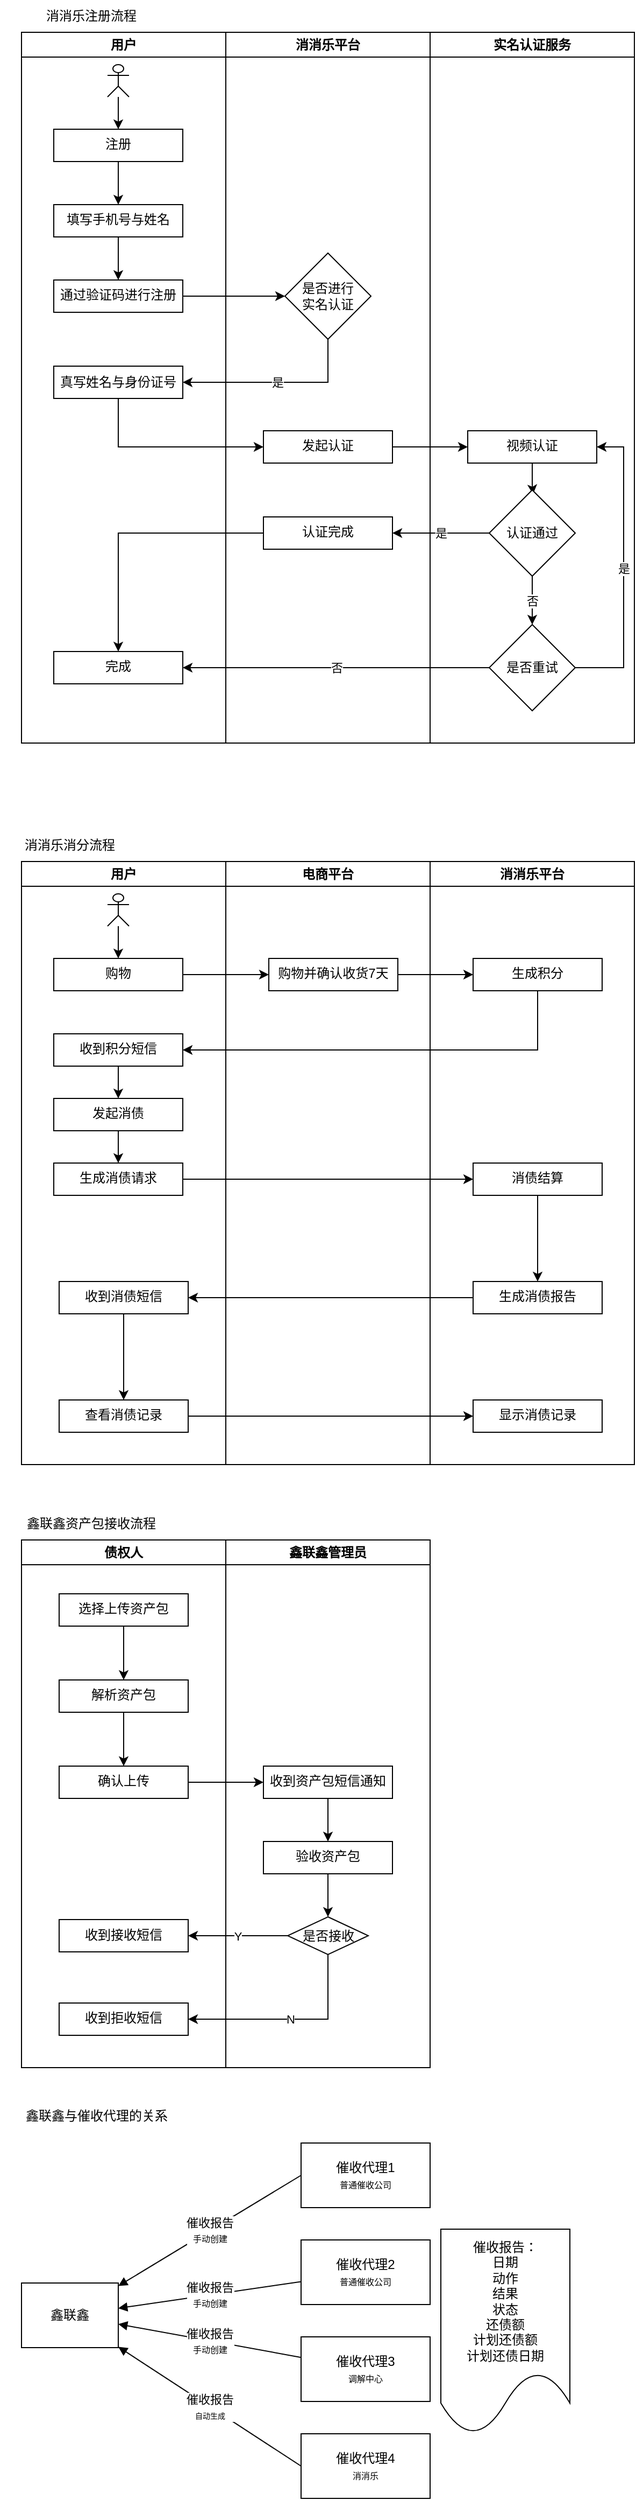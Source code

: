 <mxfile version="22.1.4" type="github">
  <diagram name="第 1 页" id="IrOaD0ugSm4VNV1ufrcn">
    <mxGraphModel dx="719" dy="506" grid="1" gridSize="10" guides="1" tooltips="1" connect="1" arrows="1" fold="1" page="1" pageScale="1" pageWidth="827" pageHeight="1169" math="0" shadow="0">
      <root>
        <mxCell id="0" />
        <mxCell id="1" parent="0" />
        <mxCell id="AjmC-OGkHX0ekNedTrzZ-1" value="用户" style="swimlane;whiteSpace=wrap;html=1;" vertex="1" parent="1">
          <mxGeometry x="20" y="40" width="190" height="660" as="geometry" />
        </mxCell>
        <mxCell id="AjmC-OGkHX0ekNedTrzZ-6" value="" style="edgeStyle=orthogonalEdgeStyle;rounded=0;orthogonalLoop=1;jettySize=auto;html=1;" edge="1" parent="AjmC-OGkHX0ekNedTrzZ-1" source="AjmC-OGkHX0ekNedTrzZ-4" target="AjmC-OGkHX0ekNedTrzZ-5">
          <mxGeometry relative="1" as="geometry" />
        </mxCell>
        <mxCell id="AjmC-OGkHX0ekNedTrzZ-4" value="" style="shape=umlActor;verticalLabelPosition=bottom;verticalAlign=top;html=1;outlineConnect=0;" vertex="1" parent="AjmC-OGkHX0ekNedTrzZ-1">
          <mxGeometry x="80" y="30" width="20" height="30" as="geometry" />
        </mxCell>
        <mxCell id="AjmC-OGkHX0ekNedTrzZ-41" style="edgeStyle=orthogonalEdgeStyle;rounded=0;orthogonalLoop=1;jettySize=auto;html=1;exitX=0.5;exitY=1;exitDx=0;exitDy=0;" edge="1" parent="AjmC-OGkHX0ekNedTrzZ-1" source="AjmC-OGkHX0ekNedTrzZ-5" target="AjmC-OGkHX0ekNedTrzZ-10">
          <mxGeometry relative="1" as="geometry" />
        </mxCell>
        <mxCell id="AjmC-OGkHX0ekNedTrzZ-5" value="注册" style="whiteSpace=wrap;html=1;verticalAlign=top;" vertex="1" parent="AjmC-OGkHX0ekNedTrzZ-1">
          <mxGeometry x="30" y="90" width="120" height="30" as="geometry" />
        </mxCell>
        <mxCell id="AjmC-OGkHX0ekNedTrzZ-42" style="edgeStyle=orthogonalEdgeStyle;rounded=0;orthogonalLoop=1;jettySize=auto;html=1;exitX=0.5;exitY=1;exitDx=0;exitDy=0;entryX=0.5;entryY=0;entryDx=0;entryDy=0;" edge="1" parent="AjmC-OGkHX0ekNedTrzZ-1" source="AjmC-OGkHX0ekNedTrzZ-10" target="AjmC-OGkHX0ekNedTrzZ-14">
          <mxGeometry relative="1" as="geometry" />
        </mxCell>
        <mxCell id="AjmC-OGkHX0ekNedTrzZ-10" value="填写手机号与姓名" style="whiteSpace=wrap;html=1;verticalAlign=top;" vertex="1" parent="AjmC-OGkHX0ekNedTrzZ-1">
          <mxGeometry x="30" y="160" width="120" height="30" as="geometry" />
        </mxCell>
        <mxCell id="AjmC-OGkHX0ekNedTrzZ-14" value="通过验证码进行注册" style="whiteSpace=wrap;html=1;verticalAlign=top;" vertex="1" parent="AjmC-OGkHX0ekNedTrzZ-1">
          <mxGeometry x="30" y="230" width="120" height="30" as="geometry" />
        </mxCell>
        <mxCell id="AjmC-OGkHX0ekNedTrzZ-18" value="真写姓名与身份证号" style="rounded=0;whiteSpace=wrap;html=1;" vertex="1" parent="AjmC-OGkHX0ekNedTrzZ-1">
          <mxGeometry x="30" y="310" width="120" height="30" as="geometry" />
        </mxCell>
        <mxCell id="AjmC-OGkHX0ekNedTrzZ-33" value="完成" style="whiteSpace=wrap;html=1;verticalAlign=top;" vertex="1" parent="AjmC-OGkHX0ekNedTrzZ-1">
          <mxGeometry x="30" y="575" width="120" height="30" as="geometry" />
        </mxCell>
        <mxCell id="AjmC-OGkHX0ekNedTrzZ-2" value="消消乐注册流程" style="text;html=1;strokeColor=none;fillColor=none;align=center;verticalAlign=middle;whiteSpace=wrap;rounded=0;" vertex="1" parent="1">
          <mxGeometry x="20" y="10" width="130" height="30" as="geometry" />
        </mxCell>
        <mxCell id="AjmC-OGkHX0ekNedTrzZ-3" value="消消乐平台" style="swimlane;whiteSpace=wrap;html=1;" vertex="1" parent="1">
          <mxGeometry x="210" y="40" width="190" height="660" as="geometry" />
        </mxCell>
        <mxCell id="AjmC-OGkHX0ekNedTrzZ-12" value="是否进行&lt;br&gt;实名认证" style="rhombus;whiteSpace=wrap;html=1;" vertex="1" parent="AjmC-OGkHX0ekNedTrzZ-3">
          <mxGeometry x="55" y="205" width="80" height="80" as="geometry" />
        </mxCell>
        <mxCell id="AjmC-OGkHX0ekNedTrzZ-22" value="发起认证" style="whiteSpace=wrap;html=1;verticalAlign=top;" vertex="1" parent="AjmC-OGkHX0ekNedTrzZ-3">
          <mxGeometry x="35" y="370" width="120" height="30" as="geometry" />
        </mxCell>
        <mxCell id="AjmC-OGkHX0ekNedTrzZ-30" value="认证完成" style="whiteSpace=wrap;html=1;verticalAlign=top;" vertex="1" parent="AjmC-OGkHX0ekNedTrzZ-3">
          <mxGeometry x="35" y="450" width="120" height="30" as="geometry" />
        </mxCell>
        <mxCell id="AjmC-OGkHX0ekNedTrzZ-8" value="实名认证服务" style="swimlane;whiteSpace=wrap;html=1;" vertex="1" parent="1">
          <mxGeometry x="400" y="40" width="190" height="660" as="geometry" />
        </mxCell>
        <mxCell id="AjmC-OGkHX0ekNedTrzZ-27" value="" style="edgeStyle=orthogonalEdgeStyle;rounded=0;orthogonalLoop=1;jettySize=auto;html=1;entryX=0.509;entryY=0.05;entryDx=0;entryDy=0;entryPerimeter=0;" edge="1" parent="AjmC-OGkHX0ekNedTrzZ-8" source="AjmC-OGkHX0ekNedTrzZ-24" target="AjmC-OGkHX0ekNedTrzZ-28">
          <mxGeometry relative="1" as="geometry">
            <mxPoint x="95" y="480" as="targetPoint" />
          </mxGeometry>
        </mxCell>
        <mxCell id="AjmC-OGkHX0ekNedTrzZ-24" value="视频认证" style="whiteSpace=wrap;html=1;verticalAlign=top;" vertex="1" parent="AjmC-OGkHX0ekNedTrzZ-8">
          <mxGeometry x="35" y="370" width="120" height="30" as="geometry" />
        </mxCell>
        <mxCell id="AjmC-OGkHX0ekNedTrzZ-37" value="否" style="edgeStyle=orthogonalEdgeStyle;rounded=0;orthogonalLoop=1;jettySize=auto;html=1;" edge="1" parent="AjmC-OGkHX0ekNedTrzZ-8" source="AjmC-OGkHX0ekNedTrzZ-28" target="AjmC-OGkHX0ekNedTrzZ-36">
          <mxGeometry relative="1" as="geometry" />
        </mxCell>
        <mxCell id="AjmC-OGkHX0ekNedTrzZ-28" value="认证通过" style="rhombus;whiteSpace=wrap;html=1;" vertex="1" parent="AjmC-OGkHX0ekNedTrzZ-8">
          <mxGeometry x="55" y="425" width="80" height="80" as="geometry" />
        </mxCell>
        <mxCell id="AjmC-OGkHX0ekNedTrzZ-38" value="是" style="edgeStyle=orthogonalEdgeStyle;rounded=0;orthogonalLoop=1;jettySize=auto;html=1;exitX=1;exitY=0.5;exitDx=0;exitDy=0;" edge="1" parent="AjmC-OGkHX0ekNedTrzZ-8" source="AjmC-OGkHX0ekNedTrzZ-36" target="AjmC-OGkHX0ekNedTrzZ-24">
          <mxGeometry relative="1" as="geometry">
            <mxPoint x="150" y="590" as="sourcePoint" />
            <mxPoint x="170" y="385" as="targetPoint" />
            <Array as="points">
              <mxPoint x="180" y="590" />
              <mxPoint x="180" y="385" />
            </Array>
          </mxGeometry>
        </mxCell>
        <mxCell id="AjmC-OGkHX0ekNedTrzZ-36" value="是否重试" style="rhombus;whiteSpace=wrap;html=1;" vertex="1" parent="AjmC-OGkHX0ekNedTrzZ-8">
          <mxGeometry x="55" y="550" width="80" height="80" as="geometry" />
        </mxCell>
        <mxCell id="AjmC-OGkHX0ekNedTrzZ-15" style="edgeStyle=orthogonalEdgeStyle;rounded=0;orthogonalLoop=1;jettySize=auto;html=1;entryX=0;entryY=0.5;entryDx=0;entryDy=0;" edge="1" parent="1" source="AjmC-OGkHX0ekNedTrzZ-14" target="AjmC-OGkHX0ekNedTrzZ-12">
          <mxGeometry relative="1" as="geometry" />
        </mxCell>
        <mxCell id="AjmC-OGkHX0ekNedTrzZ-16" value="是" style="edgeStyle=orthogonalEdgeStyle;rounded=0;orthogonalLoop=1;jettySize=auto;html=1;exitX=0.5;exitY=1;exitDx=0;exitDy=0;entryX=1;entryY=0.5;entryDx=0;entryDy=0;" edge="1" parent="1" source="AjmC-OGkHX0ekNedTrzZ-12" target="AjmC-OGkHX0ekNedTrzZ-18">
          <mxGeometry relative="1" as="geometry">
            <mxPoint x="190.04" y="362.87" as="targetPoint" />
            <mxPoint x="326" y="325" as="sourcePoint" />
            <Array as="points">
              <mxPoint x="305" y="365" />
            </Array>
          </mxGeometry>
        </mxCell>
        <mxCell id="AjmC-OGkHX0ekNedTrzZ-23" style="edgeStyle=orthogonalEdgeStyle;rounded=0;orthogonalLoop=1;jettySize=auto;html=1;entryX=0;entryY=0.5;entryDx=0;entryDy=0;exitX=0.5;exitY=1;exitDx=0;exitDy=0;" edge="1" parent="1" source="AjmC-OGkHX0ekNedTrzZ-18" target="AjmC-OGkHX0ekNedTrzZ-22">
          <mxGeometry relative="1" as="geometry" />
        </mxCell>
        <mxCell id="AjmC-OGkHX0ekNedTrzZ-25" style="edgeStyle=orthogonalEdgeStyle;rounded=0;orthogonalLoop=1;jettySize=auto;html=1;" edge="1" parent="1" source="AjmC-OGkHX0ekNedTrzZ-22" target="AjmC-OGkHX0ekNedTrzZ-24">
          <mxGeometry relative="1" as="geometry" />
        </mxCell>
        <mxCell id="AjmC-OGkHX0ekNedTrzZ-31" value="是" style="edgeStyle=orthogonalEdgeStyle;rounded=0;orthogonalLoop=1;jettySize=auto;html=1;exitX=0;exitY=0.5;exitDx=0;exitDy=0;" edge="1" parent="1" source="AjmC-OGkHX0ekNedTrzZ-28" target="AjmC-OGkHX0ekNedTrzZ-30">
          <mxGeometry relative="1" as="geometry" />
        </mxCell>
        <mxCell id="AjmC-OGkHX0ekNedTrzZ-34" value="" style="edgeStyle=orthogonalEdgeStyle;rounded=0;orthogonalLoop=1;jettySize=auto;html=1;" edge="1" parent="1" source="AjmC-OGkHX0ekNedTrzZ-30" target="AjmC-OGkHX0ekNedTrzZ-33">
          <mxGeometry relative="1" as="geometry" />
        </mxCell>
        <mxCell id="AjmC-OGkHX0ekNedTrzZ-39" value="否" style="edgeStyle=orthogonalEdgeStyle;rounded=0;orthogonalLoop=1;jettySize=auto;html=1;exitX=0;exitY=0.5;exitDx=0;exitDy=0;entryX=1;entryY=0.5;entryDx=0;entryDy=0;" edge="1" parent="1" source="AjmC-OGkHX0ekNedTrzZ-36" target="AjmC-OGkHX0ekNedTrzZ-33">
          <mxGeometry relative="1" as="geometry" />
        </mxCell>
        <mxCell id="AjmC-OGkHX0ekNedTrzZ-43" value="用户" style="swimlane;whiteSpace=wrap;html=1;" vertex="1" parent="1">
          <mxGeometry x="20" y="810" width="190" height="560" as="geometry" />
        </mxCell>
        <mxCell id="AjmC-OGkHX0ekNedTrzZ-44" value="" style="edgeStyle=orthogonalEdgeStyle;rounded=0;orthogonalLoop=1;jettySize=auto;html=1;" edge="1" parent="AjmC-OGkHX0ekNedTrzZ-43" source="AjmC-OGkHX0ekNedTrzZ-45" target="AjmC-OGkHX0ekNedTrzZ-47">
          <mxGeometry relative="1" as="geometry" />
        </mxCell>
        <mxCell id="AjmC-OGkHX0ekNedTrzZ-45" value="" style="shape=umlActor;verticalLabelPosition=bottom;verticalAlign=top;html=1;outlineConnect=0;" vertex="1" parent="AjmC-OGkHX0ekNedTrzZ-43">
          <mxGeometry x="80" y="30" width="20" height="30" as="geometry" />
        </mxCell>
        <mxCell id="AjmC-OGkHX0ekNedTrzZ-47" value="购物" style="whiteSpace=wrap;html=1;verticalAlign=top;" vertex="1" parent="AjmC-OGkHX0ekNedTrzZ-43">
          <mxGeometry x="30" y="90" width="120" height="30" as="geometry" />
        </mxCell>
        <mxCell id="AjmC-OGkHX0ekNedTrzZ-81" value="" style="edgeStyle=orthogonalEdgeStyle;rounded=0;orthogonalLoop=1;jettySize=auto;html=1;" edge="1" parent="AjmC-OGkHX0ekNedTrzZ-43" source="AjmC-OGkHX0ekNedTrzZ-78" target="AjmC-OGkHX0ekNedTrzZ-80">
          <mxGeometry relative="1" as="geometry" />
        </mxCell>
        <mxCell id="AjmC-OGkHX0ekNedTrzZ-78" value="发起消债" style="whiteSpace=wrap;html=1;verticalAlign=top;" vertex="1" parent="AjmC-OGkHX0ekNedTrzZ-43">
          <mxGeometry x="30" y="220" width="120" height="30" as="geometry" />
        </mxCell>
        <mxCell id="AjmC-OGkHX0ekNedTrzZ-80" value="生成消债请求" style="whiteSpace=wrap;html=1;verticalAlign=top;" vertex="1" parent="AjmC-OGkHX0ekNedTrzZ-43">
          <mxGeometry x="30" y="280" width="120" height="30" as="geometry" />
        </mxCell>
        <mxCell id="AjmC-OGkHX0ekNedTrzZ-90" value="" style="edgeStyle=orthogonalEdgeStyle;rounded=0;orthogonalLoop=1;jettySize=auto;html=1;" edge="1" parent="AjmC-OGkHX0ekNedTrzZ-43" source="AjmC-OGkHX0ekNedTrzZ-87" target="AjmC-OGkHX0ekNedTrzZ-89">
          <mxGeometry relative="1" as="geometry" />
        </mxCell>
        <mxCell id="AjmC-OGkHX0ekNedTrzZ-87" value="收到消债短信" style="whiteSpace=wrap;html=1;verticalAlign=top;" vertex="1" parent="AjmC-OGkHX0ekNedTrzZ-43">
          <mxGeometry x="35" y="390" width="120" height="30" as="geometry" />
        </mxCell>
        <mxCell id="AjmC-OGkHX0ekNedTrzZ-89" value="查看消债记录" style="whiteSpace=wrap;html=1;verticalAlign=top;" vertex="1" parent="AjmC-OGkHX0ekNedTrzZ-43">
          <mxGeometry x="35" y="500" width="120" height="30" as="geometry" />
        </mxCell>
        <mxCell id="AjmC-OGkHX0ekNedTrzZ-129" style="edgeStyle=orthogonalEdgeStyle;rounded=0;orthogonalLoop=1;jettySize=auto;html=1;exitX=0.5;exitY=1;exitDx=0;exitDy=0;" edge="1" parent="AjmC-OGkHX0ekNedTrzZ-43" source="AjmC-OGkHX0ekNedTrzZ-116" target="AjmC-OGkHX0ekNedTrzZ-78">
          <mxGeometry relative="1" as="geometry" />
        </mxCell>
        <mxCell id="AjmC-OGkHX0ekNedTrzZ-116" value="收到积分短信" style="whiteSpace=wrap;html=1;verticalAlign=top;" vertex="1" parent="AjmC-OGkHX0ekNedTrzZ-43">
          <mxGeometry x="30" y="160" width="120" height="30" as="geometry" />
        </mxCell>
        <mxCell id="AjmC-OGkHX0ekNedTrzZ-53" value="消消乐消分流程" style="text;html=1;strokeColor=none;fillColor=none;align=center;verticalAlign=middle;whiteSpace=wrap;rounded=0;" vertex="1" parent="1">
          <mxGeometry y="780" width="130" height="30" as="geometry" />
        </mxCell>
        <mxCell id="AjmC-OGkHX0ekNedTrzZ-54" value="电商平台" style="swimlane;whiteSpace=wrap;html=1;" vertex="1" parent="1">
          <mxGeometry x="210" y="810" width="190" height="560" as="geometry" />
        </mxCell>
        <mxCell id="AjmC-OGkHX0ekNedTrzZ-74" value="购物并确认收货7天" style="whiteSpace=wrap;html=1;verticalAlign=top;" vertex="1" parent="AjmC-OGkHX0ekNedTrzZ-54">
          <mxGeometry x="40" y="90" width="120" height="30" as="geometry" />
        </mxCell>
        <mxCell id="AjmC-OGkHX0ekNedTrzZ-64" value="消消乐平台" style="swimlane;whiteSpace=wrap;html=1;" vertex="1" parent="1">
          <mxGeometry x="400" y="810" width="190" height="560" as="geometry" />
        </mxCell>
        <mxCell id="AjmC-OGkHX0ekNedTrzZ-76" value="生成积分" style="whiteSpace=wrap;html=1;verticalAlign=top;" vertex="1" parent="AjmC-OGkHX0ekNedTrzZ-64">
          <mxGeometry x="40" y="90" width="120" height="30" as="geometry" />
        </mxCell>
        <mxCell id="AjmC-OGkHX0ekNedTrzZ-85" value="" style="edgeStyle=orthogonalEdgeStyle;rounded=0;orthogonalLoop=1;jettySize=auto;html=1;" edge="1" parent="AjmC-OGkHX0ekNedTrzZ-64" source="AjmC-OGkHX0ekNedTrzZ-82" target="AjmC-OGkHX0ekNedTrzZ-84">
          <mxGeometry relative="1" as="geometry" />
        </mxCell>
        <mxCell id="AjmC-OGkHX0ekNedTrzZ-82" value="消债结算" style="whiteSpace=wrap;html=1;verticalAlign=top;" vertex="1" parent="AjmC-OGkHX0ekNedTrzZ-64">
          <mxGeometry x="40" y="280" width="120" height="30" as="geometry" />
        </mxCell>
        <mxCell id="AjmC-OGkHX0ekNedTrzZ-84" value="生成消债报告" style="whiteSpace=wrap;html=1;verticalAlign=top;" vertex="1" parent="AjmC-OGkHX0ekNedTrzZ-64">
          <mxGeometry x="40" y="390" width="120" height="30" as="geometry" />
        </mxCell>
        <mxCell id="AjmC-OGkHX0ekNedTrzZ-91" value="显示消债记录" style="whiteSpace=wrap;html=1;verticalAlign=top;" vertex="1" parent="AjmC-OGkHX0ekNedTrzZ-64">
          <mxGeometry x="40" y="500" width="120" height="30" as="geometry" />
        </mxCell>
        <mxCell id="AjmC-OGkHX0ekNedTrzZ-75" value="" style="edgeStyle=orthogonalEdgeStyle;rounded=0;orthogonalLoop=1;jettySize=auto;html=1;" edge="1" parent="1" source="AjmC-OGkHX0ekNedTrzZ-47" target="AjmC-OGkHX0ekNedTrzZ-74">
          <mxGeometry relative="1" as="geometry" />
        </mxCell>
        <mxCell id="AjmC-OGkHX0ekNedTrzZ-77" value="" style="edgeStyle=orthogonalEdgeStyle;rounded=0;orthogonalLoop=1;jettySize=auto;html=1;" edge="1" parent="1" source="AjmC-OGkHX0ekNedTrzZ-74" target="AjmC-OGkHX0ekNedTrzZ-76">
          <mxGeometry relative="1" as="geometry" />
        </mxCell>
        <mxCell id="AjmC-OGkHX0ekNedTrzZ-79" value="" style="edgeStyle=orthogonalEdgeStyle;rounded=0;orthogonalLoop=1;jettySize=auto;html=1;entryX=1;entryY=0.5;entryDx=0;entryDy=0;exitX=0.5;exitY=1;exitDx=0;exitDy=0;" edge="1" parent="1" source="AjmC-OGkHX0ekNedTrzZ-76" target="AjmC-OGkHX0ekNedTrzZ-116">
          <mxGeometry relative="1" as="geometry" />
        </mxCell>
        <mxCell id="AjmC-OGkHX0ekNedTrzZ-83" value="" style="edgeStyle=orthogonalEdgeStyle;rounded=0;orthogonalLoop=1;jettySize=auto;html=1;" edge="1" parent="1" source="AjmC-OGkHX0ekNedTrzZ-80" target="AjmC-OGkHX0ekNedTrzZ-82">
          <mxGeometry relative="1" as="geometry" />
        </mxCell>
        <mxCell id="AjmC-OGkHX0ekNedTrzZ-88" value="" style="edgeStyle=orthogonalEdgeStyle;rounded=0;orthogonalLoop=1;jettySize=auto;html=1;" edge="1" parent="1" source="AjmC-OGkHX0ekNedTrzZ-84" target="AjmC-OGkHX0ekNedTrzZ-87">
          <mxGeometry relative="1" as="geometry" />
        </mxCell>
        <mxCell id="AjmC-OGkHX0ekNedTrzZ-92" value="" style="edgeStyle=orthogonalEdgeStyle;rounded=0;orthogonalLoop=1;jettySize=auto;html=1;" edge="1" parent="1" source="AjmC-OGkHX0ekNedTrzZ-89" target="AjmC-OGkHX0ekNedTrzZ-91">
          <mxGeometry relative="1" as="geometry" />
        </mxCell>
        <mxCell id="AjmC-OGkHX0ekNedTrzZ-93" value="鑫联鑫资产包接收流程" style="text;html=1;strokeColor=none;fillColor=none;align=center;verticalAlign=middle;whiteSpace=wrap;rounded=0;" vertex="1" parent="1">
          <mxGeometry x="20" y="1410" width="130" height="30" as="geometry" />
        </mxCell>
        <mxCell id="AjmC-OGkHX0ekNedTrzZ-94" value="债权人" style="swimlane;whiteSpace=wrap;html=1;" vertex="1" parent="1">
          <mxGeometry x="20" y="1440" width="190" height="490" as="geometry" />
        </mxCell>
        <mxCell id="AjmC-OGkHX0ekNedTrzZ-114" style="edgeStyle=orthogonalEdgeStyle;rounded=0;orthogonalLoop=1;jettySize=auto;html=1;exitX=0.5;exitY=1;exitDx=0;exitDy=0;" edge="1" parent="AjmC-OGkHX0ekNedTrzZ-94" source="AjmC-OGkHX0ekNedTrzZ-97" target="AjmC-OGkHX0ekNedTrzZ-99">
          <mxGeometry relative="1" as="geometry" />
        </mxCell>
        <mxCell id="AjmC-OGkHX0ekNedTrzZ-97" value="选择上传资产包" style="whiteSpace=wrap;html=1;verticalAlign=top;" vertex="1" parent="AjmC-OGkHX0ekNedTrzZ-94">
          <mxGeometry x="35" y="50" width="120" height="30" as="geometry" />
        </mxCell>
        <mxCell id="AjmC-OGkHX0ekNedTrzZ-115" style="edgeStyle=orthogonalEdgeStyle;rounded=0;orthogonalLoop=1;jettySize=auto;html=1;" edge="1" parent="AjmC-OGkHX0ekNedTrzZ-94" source="AjmC-OGkHX0ekNedTrzZ-99" target="AjmC-OGkHX0ekNedTrzZ-100">
          <mxGeometry relative="1" as="geometry" />
        </mxCell>
        <mxCell id="AjmC-OGkHX0ekNedTrzZ-99" value="解析资产包" style="whiteSpace=wrap;html=1;verticalAlign=top;" vertex="1" parent="AjmC-OGkHX0ekNedTrzZ-94">
          <mxGeometry x="35" y="130" width="120" height="30" as="geometry" />
        </mxCell>
        <mxCell id="AjmC-OGkHX0ekNedTrzZ-100" value="确认上传" style="whiteSpace=wrap;html=1;verticalAlign=top;" vertex="1" parent="AjmC-OGkHX0ekNedTrzZ-94">
          <mxGeometry x="35" y="210" width="120" height="30" as="geometry" />
        </mxCell>
        <mxCell id="AjmC-OGkHX0ekNedTrzZ-133" value="收到接收短信" style="whiteSpace=wrap;html=1;verticalAlign=top;" vertex="1" parent="AjmC-OGkHX0ekNedTrzZ-94">
          <mxGeometry x="35" y="352.5" width="120" height="30" as="geometry" />
        </mxCell>
        <mxCell id="AjmC-OGkHX0ekNedTrzZ-135" value="收到拒收短信" style="whiteSpace=wrap;html=1;verticalAlign=top;" vertex="1" parent="AjmC-OGkHX0ekNedTrzZ-94">
          <mxGeometry x="35" y="430" width="120" height="30" as="geometry" />
        </mxCell>
        <mxCell id="AjmC-OGkHX0ekNedTrzZ-104" value="鑫联鑫管理员" style="swimlane;whiteSpace=wrap;html=1;" vertex="1" parent="1">
          <mxGeometry x="210" y="1440" width="190" height="490" as="geometry" />
        </mxCell>
        <mxCell id="AjmC-OGkHX0ekNedTrzZ-108" value="" style="edgeStyle=orthogonalEdgeStyle;rounded=0;orthogonalLoop=1;jettySize=auto;html=1;" edge="1" parent="AjmC-OGkHX0ekNedTrzZ-104" source="AjmC-OGkHX0ekNedTrzZ-109" target="AjmC-OGkHX0ekNedTrzZ-110">
          <mxGeometry relative="1" as="geometry" />
        </mxCell>
        <mxCell id="AjmC-OGkHX0ekNedTrzZ-109" value="收到资产包短信通知" style="whiteSpace=wrap;html=1;verticalAlign=top;" vertex="1" parent="AjmC-OGkHX0ekNedTrzZ-104">
          <mxGeometry x="35" y="210" width="120" height="30" as="geometry" />
        </mxCell>
        <mxCell id="AjmC-OGkHX0ekNedTrzZ-132" value="" style="edgeStyle=orthogonalEdgeStyle;rounded=0;orthogonalLoop=1;jettySize=auto;html=1;" edge="1" parent="AjmC-OGkHX0ekNedTrzZ-104" source="AjmC-OGkHX0ekNedTrzZ-110" target="AjmC-OGkHX0ekNedTrzZ-131">
          <mxGeometry relative="1" as="geometry" />
        </mxCell>
        <mxCell id="AjmC-OGkHX0ekNedTrzZ-110" value="验收资产包" style="whiteSpace=wrap;html=1;verticalAlign=top;" vertex="1" parent="AjmC-OGkHX0ekNedTrzZ-104">
          <mxGeometry x="35" y="280" width="120" height="30" as="geometry" />
        </mxCell>
        <mxCell id="AjmC-OGkHX0ekNedTrzZ-131" value="是否接收" style="rhombus;whiteSpace=wrap;html=1;verticalAlign=middle;" vertex="1" parent="AjmC-OGkHX0ekNedTrzZ-104">
          <mxGeometry x="57.5" y="350" width="75" height="35" as="geometry" />
        </mxCell>
        <mxCell id="AjmC-OGkHX0ekNedTrzZ-130" style="edgeStyle=orthogonalEdgeStyle;rounded=0;orthogonalLoop=1;jettySize=auto;html=1;exitX=1;exitY=0.5;exitDx=0;exitDy=0;" edge="1" parent="1" source="AjmC-OGkHX0ekNedTrzZ-100" target="AjmC-OGkHX0ekNedTrzZ-109">
          <mxGeometry relative="1" as="geometry" />
        </mxCell>
        <mxCell id="AjmC-OGkHX0ekNedTrzZ-134" value="Y" style="edgeStyle=orthogonalEdgeStyle;rounded=0;orthogonalLoop=1;jettySize=auto;html=1;exitX=0;exitY=0.5;exitDx=0;exitDy=0;" edge="1" parent="1" source="AjmC-OGkHX0ekNedTrzZ-131" target="AjmC-OGkHX0ekNedTrzZ-133">
          <mxGeometry relative="1" as="geometry" />
        </mxCell>
        <mxCell id="AjmC-OGkHX0ekNedTrzZ-136" value="N" style="edgeStyle=orthogonalEdgeStyle;rounded=0;orthogonalLoop=1;jettySize=auto;html=1;exitX=0.5;exitY=1;exitDx=0;exitDy=0;entryX=1;entryY=0.5;entryDx=0;entryDy=0;" edge="1" parent="1" source="AjmC-OGkHX0ekNedTrzZ-131" target="AjmC-OGkHX0ekNedTrzZ-135">
          <mxGeometry relative="1" as="geometry" />
        </mxCell>
        <mxCell id="AjmC-OGkHX0ekNedTrzZ-160" value="" style="group" vertex="1" connectable="0" parent="1">
          <mxGeometry x="20" y="1960" width="510" height="370" as="geometry" />
        </mxCell>
        <mxCell id="AjmC-OGkHX0ekNedTrzZ-147" value="鑫联鑫" style="rounded=0;whiteSpace=wrap;html=1;" vertex="1" parent="AjmC-OGkHX0ekNedTrzZ-160">
          <mxGeometry y="170" width="90" height="60" as="geometry" />
        </mxCell>
        <mxCell id="AjmC-OGkHX0ekNedTrzZ-148" value="催收代理1&lt;br&gt;&lt;font style=&quot;font-size: 8px;&quot;&gt;普通催收公司&lt;/font&gt;" style="rounded=0;whiteSpace=wrap;html=1;" vertex="1" parent="AjmC-OGkHX0ekNedTrzZ-160">
          <mxGeometry x="260" y="40" width="120" height="60" as="geometry" />
        </mxCell>
        <mxCell id="AjmC-OGkHX0ekNedTrzZ-152" value="催收报告&lt;br style=&quot;border-color: var(--border-color);&quot;&gt;&lt;font style=&quot;border-color: var(--border-color); font-size: 8px;&quot;&gt;手动创建&lt;/font&gt;" style="rounded=0;orthogonalLoop=1;jettySize=auto;html=1;entryX=0;entryY=0.5;entryDx=0;entryDy=0;endArrow=none;endFill=0;startArrow=block;startFill=1;" edge="1" parent="AjmC-OGkHX0ekNedTrzZ-160" source="AjmC-OGkHX0ekNedTrzZ-147" target="AjmC-OGkHX0ekNedTrzZ-148">
          <mxGeometry relative="1" as="geometry" />
        </mxCell>
        <mxCell id="AjmC-OGkHX0ekNedTrzZ-149" value="催收代理2&lt;br&gt;&lt;font style=&quot;font-size: 8px;&quot;&gt;普通催收公司&lt;/font&gt;" style="rounded=0;whiteSpace=wrap;html=1;" vertex="1" parent="AjmC-OGkHX0ekNedTrzZ-160">
          <mxGeometry x="260" y="130" width="120" height="60" as="geometry" />
        </mxCell>
        <mxCell id="AjmC-OGkHX0ekNedTrzZ-153" value="催收报告&lt;br style=&quot;border-color: var(--border-color);&quot;&gt;&lt;font style=&quot;border-color: var(--border-color); font-size: 8px;&quot;&gt;手动创建&lt;/font&gt;" style="rounded=0;orthogonalLoop=1;jettySize=auto;html=1;endArrow=none;endFill=0;startArrow=block;startFill=1;" edge="1" parent="AjmC-OGkHX0ekNedTrzZ-160" source="AjmC-OGkHX0ekNedTrzZ-147" target="AjmC-OGkHX0ekNedTrzZ-149">
          <mxGeometry relative="1" as="geometry" />
        </mxCell>
        <mxCell id="AjmC-OGkHX0ekNedTrzZ-150" value="催收代理3&lt;br&gt;&lt;font style=&quot;font-size: 8px;&quot;&gt;调解中心&lt;/font&gt;" style="rounded=0;whiteSpace=wrap;html=1;" vertex="1" parent="AjmC-OGkHX0ekNedTrzZ-160">
          <mxGeometry x="260" y="220" width="120" height="60" as="geometry" />
        </mxCell>
        <mxCell id="AjmC-OGkHX0ekNedTrzZ-154" value="催收报告&lt;br&gt;&lt;font style=&quot;font-size: 8px;&quot;&gt;手动创建&lt;/font&gt;" style="rounded=0;orthogonalLoop=1;jettySize=auto;html=1;endArrow=none;endFill=0;startArrow=block;startFill=1;" edge="1" parent="AjmC-OGkHX0ekNedTrzZ-160" source="AjmC-OGkHX0ekNedTrzZ-147" target="AjmC-OGkHX0ekNedTrzZ-150">
          <mxGeometry relative="1" as="geometry" />
        </mxCell>
        <mxCell id="AjmC-OGkHX0ekNedTrzZ-151" value="催收代理4&lt;br&gt;&lt;font style=&quot;font-size: 8px;&quot;&gt;消消乐&lt;/font&gt;" style="rounded=0;whiteSpace=wrap;html=1;" vertex="1" parent="AjmC-OGkHX0ekNedTrzZ-160">
          <mxGeometry x="260" y="310" width="120" height="60" as="geometry" />
        </mxCell>
        <mxCell id="AjmC-OGkHX0ekNedTrzZ-155" value="催收报告&lt;br&gt;&lt;font style=&quot;font-size: 7px;&quot;&gt;自动生成&lt;/font&gt;" style="rounded=0;orthogonalLoop=1;jettySize=auto;html=1;entryX=0;entryY=0.5;entryDx=0;entryDy=0;endArrow=none;endFill=0;startArrow=block;startFill=1;" edge="1" parent="AjmC-OGkHX0ekNedTrzZ-160" source="AjmC-OGkHX0ekNedTrzZ-147" target="AjmC-OGkHX0ekNedTrzZ-151">
          <mxGeometry relative="1" as="geometry" />
        </mxCell>
        <mxCell id="AjmC-OGkHX0ekNedTrzZ-156" value="催收报告：&lt;br&gt;日期&lt;br&gt;动作&lt;br&gt;结果&lt;br&gt;状态&lt;br&gt;还债额&lt;br&gt;计划还债额&lt;br&gt;计划还债日期" style="shape=document;whiteSpace=wrap;html=1;boundedLbl=1;" vertex="1" parent="AjmC-OGkHX0ekNedTrzZ-160">
          <mxGeometry x="390" y="120" width="120" height="190" as="geometry" />
        </mxCell>
        <mxCell id="AjmC-OGkHX0ekNedTrzZ-159" value="鑫联鑫与催收代理的关系" style="text;html=1;strokeColor=none;fillColor=none;align=center;verticalAlign=middle;whiteSpace=wrap;rounded=0;" vertex="1" parent="AjmC-OGkHX0ekNedTrzZ-160">
          <mxGeometry width="140" height="30" as="geometry" />
        </mxCell>
      </root>
    </mxGraphModel>
  </diagram>
</mxfile>
